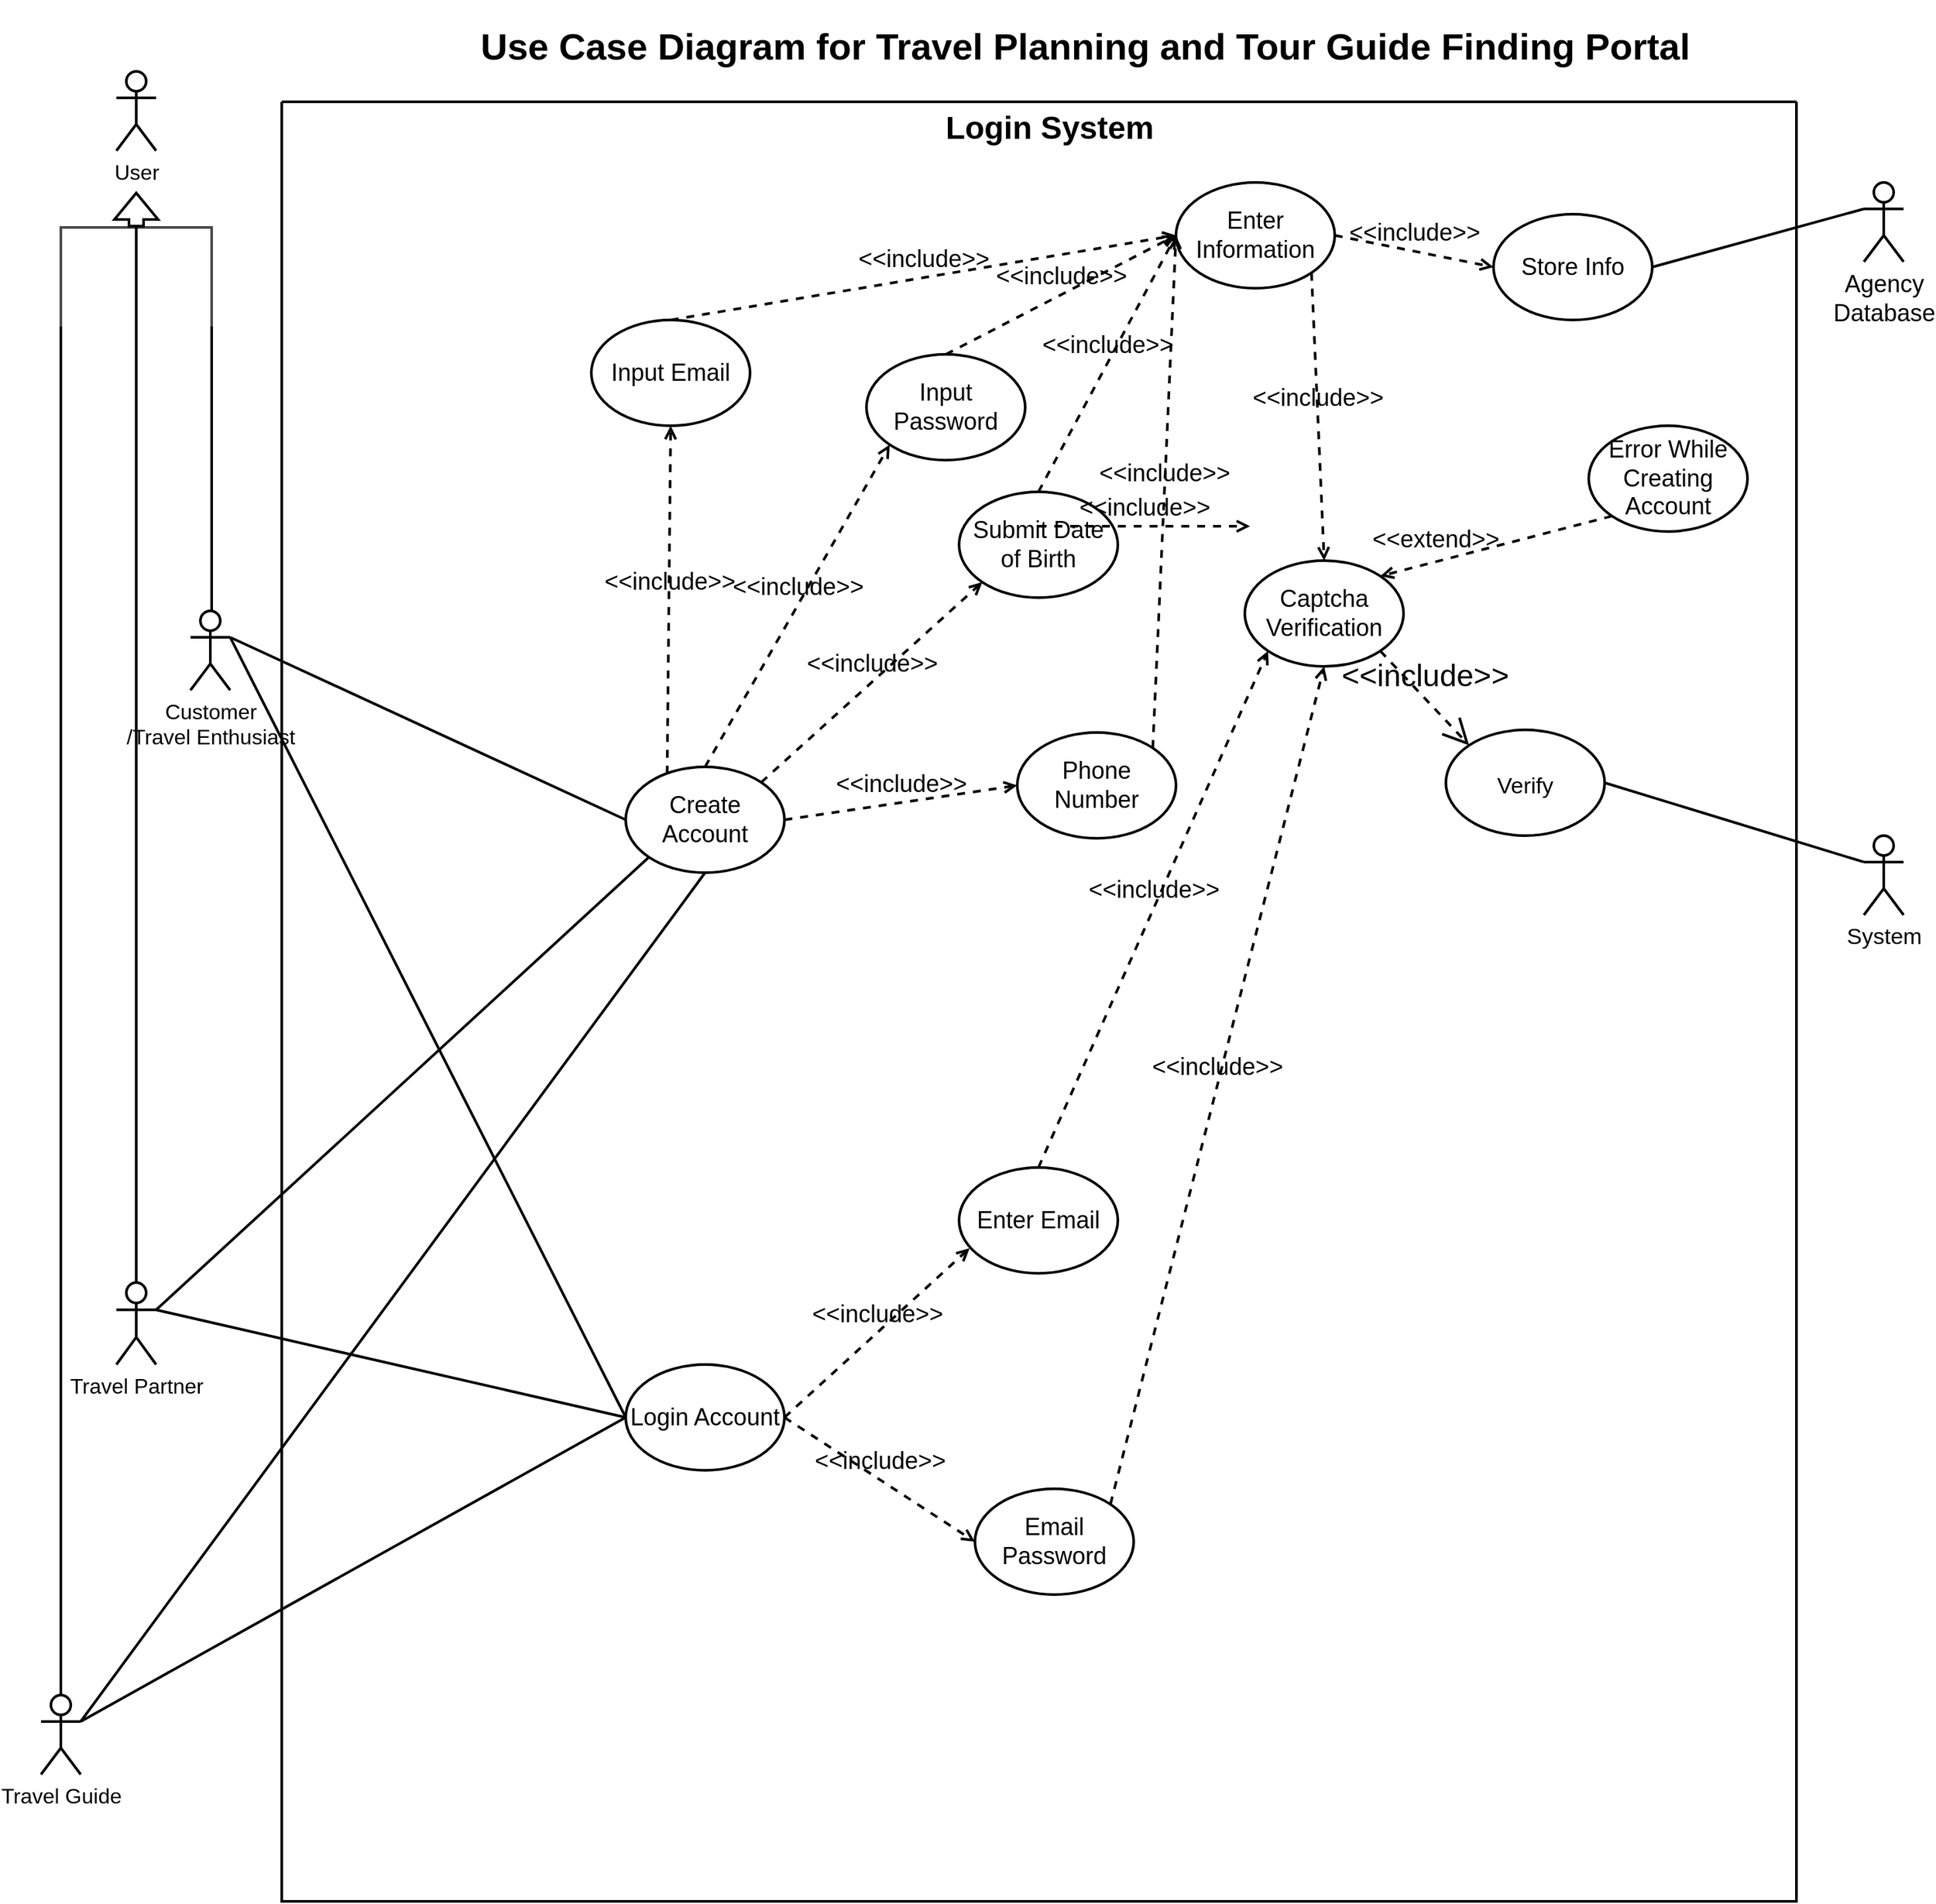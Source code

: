 <mxfile version="17.1.3" type="device"><diagram id="D6NRuJSOHz_yai-I6xqt" name="Page-1"><mxGraphModel dx="4095" dy="1368" grid="0" gridSize="26" guides="1" tooltips="1" connect="1" arrows="1" fold="1" page="1" pageScale="1" pageWidth="1500" pageHeight="1500" background="#FFFFFF" math="0" shadow="0"><root><mxCell id="0"/><mxCell id="1" parent="0"/><mxCell id="CTWGeSSu-Z7zZB4Bme3E-9" value="" style="edgeStyle=orthogonalEdgeStyle;rounded=0;orthogonalLoop=1;jettySize=auto;html=1;strokeWidth=2;exitX=0.5;exitY=1;exitDx=0;exitDy=0;endArrow=none;endFill=0;" parent="1" source="4WRXWVeanrStfytGTcXm-76" target="CTWGeSSu-Z7zZB4Bme3E-8" edge="1"><mxGeometry relative="1" as="geometry"><mxPoint x="-1371" y="288" as="sourcePoint"/><Array as="points"><mxPoint x="-1363" y="378"/><mxPoint x="-1363" y="378"/></Array></mxGeometry></mxCell><mxCell id="CTWGeSSu-Z7zZB4Bme3E-13" value="" style="edgeStyle=orthogonalEdgeStyle;rounded=0;orthogonalLoop=1;jettySize=auto;html=1;strokeWidth=2;exitX=1;exitY=0;exitDx=0;exitDy=0;endArrow=none;endFill=0;" parent="1" source="4WRXWVeanrStfytGTcXm-76" target="CTWGeSSu-Z7zZB4Bme3E-12" edge="1"><mxGeometry relative="1" as="geometry"><Array as="points"><mxPoint x="-1420" y="263"/></Array><mxPoint x="-1389" y="318" as="sourcePoint"/></mxGeometry></mxCell><mxCell id="CTWGeSSu-Z7zZB4Bme3E-15" value="" style="edgeStyle=orthogonalEdgeStyle;rounded=0;orthogonalLoop=1;jettySize=auto;html=1;strokeWidth=2;startArrow=none;endArrow=none;endFill=0;" parent="1" source="4WRXWVeanrStfytGTcXm-76" target="CTWGeSSu-Z7zZB4Bme3E-14" edge="1"><mxGeometry relative="1" as="geometry"><Array as="points"><mxPoint x="-1306" y="298"/><mxPoint x="-1306" y="298"/></Array></mxGeometry></mxCell><mxCell id="CTWGeSSu-Z7zZB4Bme3E-7" value="&lt;font style=&quot;font-size: 16px&quot;&gt;User&lt;/font&gt;" style="shape=umlActor;verticalLabelPosition=bottom;verticalAlign=top;html=1;outlineConnect=0;strokeWidth=2;" parent="1" vertex="1"><mxGeometry x="-1378" y="70" width="30" height="60" as="geometry"/></mxCell><mxCell id="CTWGeSSu-Z7zZB4Bme3E-8" value="&lt;font style=&quot;font-size: 16px&quot;&gt;Travel Partner&lt;/font&gt;" style="shape=umlActor;verticalLabelPosition=bottom;verticalAlign=top;html=1;outlineConnect=0;strokeWidth=2;" parent="1" vertex="1"><mxGeometry x="-1378" y="986" width="30" height="62" as="geometry"/></mxCell><mxCell id="CTWGeSSu-Z7zZB4Bme3E-12" value="&lt;font style=&quot;font-size: 16px&quot;&gt;Travel Guide&lt;/font&gt;" style="shape=umlActor;verticalLabelPosition=bottom;verticalAlign=top;html=1;outlineConnect=0;strokeWidth=2;" parent="1" vertex="1"><mxGeometry x="-1435" y="1298" width="30" height="60" as="geometry"/></mxCell><mxCell id="CTWGeSSu-Z7zZB4Bme3E-14" value="&lt;font style=&quot;font-size: 16px&quot;&gt;Customer&lt;br&gt;/Travel Enthusiast&lt;/font&gt;" style="shape=umlActor;verticalLabelPosition=bottom;verticalAlign=top;html=1;outlineConnect=0;strokeWidth=2;" parent="1" vertex="1"><mxGeometry x="-1322" y="478" width="30" height="60" as="geometry"/></mxCell><mxCell id="CTWGeSSu-Z7zZB4Bme3E-31" value="" style="swimlane;startSize=0;gradientColor=#ffffff;strokeWidth=2;" parent="1" vertex="1"><mxGeometry x="-1253" y="93" width="1145" height="1361" as="geometry"/></mxCell><mxCell id="4WRXWVeanrStfytGTcXm-2" value="&lt;font style=&quot;font-size: 18px&quot;&gt;Login Account&lt;br&gt;&lt;/font&gt;" style="ellipse;whiteSpace=wrap;html=1;strokeWidth=2;" parent="CTWGeSSu-Z7zZB4Bme3E-31" vertex="1"><mxGeometry x="260" y="955" width="120" height="80" as="geometry"/></mxCell><mxCell id="4WRXWVeanrStfytGTcXm-8" value="Create Account" style="ellipse;whiteSpace=wrap;html=1;fontSize=18;strokeWidth=2;" parent="CTWGeSSu-Z7zZB4Bme3E-31" vertex="1"><mxGeometry x="260" y="503" width="120" height="80" as="geometry"/></mxCell><mxCell id="4WRXWVeanrStfytGTcXm-12" value="Input&amp;nbsp;Email" style="ellipse;whiteSpace=wrap;html=1;fontSize=18;strokeWidth=2;" parent="CTWGeSSu-Z7zZB4Bme3E-31" vertex="1"><mxGeometry x="234" y="165" width="120" height="80" as="geometry"/></mxCell><mxCell id="4WRXWVeanrStfytGTcXm-13" value="Input Password" style="ellipse;whiteSpace=wrap;html=1;fontSize=18;strokeWidth=2;" parent="CTWGeSSu-Z7zZB4Bme3E-31" vertex="1"><mxGeometry x="442" y="191" width="120" height="80" as="geometry"/></mxCell><mxCell id="4WRXWVeanrStfytGTcXm-14" value="Submit Date of Birth" style="ellipse;whiteSpace=wrap;html=1;fontSize=18;strokeWidth=2;" parent="CTWGeSSu-Z7zZB4Bme3E-31" vertex="1"><mxGeometry x="512" y="295" width="120" height="80" as="geometry"/></mxCell><mxCell id="4WRXWVeanrStfytGTcXm-15" value="Phone Number" style="ellipse;whiteSpace=wrap;html=1;fontSize=18;strokeWidth=2;" parent="CTWGeSSu-Z7zZB4Bme3E-31" vertex="1"><mxGeometry x="556" y="477" width="120" height="80" as="geometry"/></mxCell><mxCell id="4WRXWVeanrStfytGTcXm-22" value="&amp;lt;&amp;lt;include&amp;gt;&amp;gt;" style="html=1;verticalAlign=bottom;labelBackgroundColor=none;endArrow=open;endFill=0;dashed=1;rounded=0;fontSize=18;entryX=0.5;entryY=1;entryDx=0;entryDy=0;exitX=0.261;exitY=0.064;exitDx=0;exitDy=0;exitPerimeter=0;strokeWidth=2;" parent="CTWGeSSu-Z7zZB4Bme3E-31" source="4WRXWVeanrStfytGTcXm-8" target="4WRXWVeanrStfytGTcXm-12" edge="1"><mxGeometry width="160" relative="1" as="geometry"><mxPoint x="572" y="425" as="sourcePoint"/><mxPoint x="732" y="425" as="targetPoint"/></mxGeometry></mxCell><mxCell id="4WRXWVeanrStfytGTcXm-23" value="&amp;lt;&amp;lt;include&amp;gt;&amp;gt;" style="html=1;verticalAlign=bottom;labelBackgroundColor=none;endArrow=open;endFill=0;dashed=1;rounded=0;fontSize=18;entryX=0;entryY=1;entryDx=0;entryDy=0;exitX=0.5;exitY=0;exitDx=0;exitDy=0;strokeWidth=2;" parent="CTWGeSSu-Z7zZB4Bme3E-31" source="4WRXWVeanrStfytGTcXm-8" target="4WRXWVeanrStfytGTcXm-13" edge="1"><mxGeometry width="160" relative="1" as="geometry"><mxPoint x="572" y="425" as="sourcePoint"/><mxPoint x="732" y="425" as="targetPoint"/></mxGeometry></mxCell><mxCell id="4WRXWVeanrStfytGTcXm-25" value="&amp;lt;&amp;lt;include&amp;gt;&amp;gt;" style="html=1;verticalAlign=bottom;labelBackgroundColor=none;endArrow=open;endFill=0;dashed=1;rounded=0;fontSize=18;entryX=0;entryY=1;entryDx=0;entryDy=0;exitX=1;exitY=0;exitDx=0;exitDy=0;strokeWidth=2;" parent="CTWGeSSu-Z7zZB4Bme3E-31" source="4WRXWVeanrStfytGTcXm-8" target="4WRXWVeanrStfytGTcXm-14" edge="1"><mxGeometry width="160" relative="1" as="geometry"><mxPoint x="572" y="425" as="sourcePoint"/><mxPoint x="732" y="425" as="targetPoint"/></mxGeometry></mxCell><mxCell id="4WRXWVeanrStfytGTcXm-26" value="Enter Information" style="ellipse;whiteSpace=wrap;html=1;fontSize=18;strokeWidth=2;" parent="CTWGeSSu-Z7zZB4Bme3E-31" vertex="1"><mxGeometry x="676" y="61" width="120" height="80" as="geometry"/></mxCell><mxCell id="4WRXWVeanrStfytGTcXm-27" value="&amp;lt;&amp;lt;include&amp;gt;&amp;gt;" style="html=1;verticalAlign=bottom;labelBackgroundColor=none;endArrow=open;endFill=0;dashed=1;rounded=0;fontSize=18;entryX=0;entryY=0.5;entryDx=0;entryDy=0;exitX=1;exitY=0.5;exitDx=0;exitDy=0;strokeWidth=2;" parent="CTWGeSSu-Z7zZB4Bme3E-31" source="4WRXWVeanrStfytGTcXm-8" target="4WRXWVeanrStfytGTcXm-15" edge="1"><mxGeometry width="160" relative="1" as="geometry"><mxPoint x="388" y="541" as="sourcePoint"/><mxPoint x="555.574" y="389.284" as="targetPoint"/></mxGeometry></mxCell><mxCell id="4WRXWVeanrStfytGTcXm-29" value="Captcha Verification" style="ellipse;whiteSpace=wrap;html=1;fontSize=18;strokeWidth=2;" parent="CTWGeSSu-Z7zZB4Bme3E-31" vertex="1"><mxGeometry x="728" y="347" width="120" height="80" as="geometry"/></mxCell><mxCell id="4WRXWVeanrStfytGTcXm-30" value="&amp;lt;&amp;lt;include&amp;gt;&amp;gt;" style="html=1;verticalAlign=bottom;labelBackgroundColor=none;endArrow=open;endFill=0;dashed=1;rounded=0;fontSize=18;exitX=0.5;exitY=0;exitDx=0;exitDy=0;entryX=0;entryY=0.5;entryDx=0;entryDy=0;strokeWidth=2;" parent="CTWGeSSu-Z7zZB4Bme3E-31" source="4WRXWVeanrStfytGTcXm-12" target="4WRXWVeanrStfytGTcXm-26" edge="1"><mxGeometry width="160" relative="1" as="geometry"><mxPoint x="572" y="321" as="sourcePoint"/><mxPoint x="732" y="321" as="targetPoint"/></mxGeometry></mxCell><mxCell id="4WRXWVeanrStfytGTcXm-31" value="&amp;lt;&amp;lt;include&amp;gt;&amp;gt;" style="html=1;verticalAlign=bottom;labelBackgroundColor=none;endArrow=open;endFill=0;dashed=1;rounded=0;fontSize=18;exitX=0.5;exitY=0;exitDx=0;exitDy=0;entryX=0;entryY=0.5;entryDx=0;entryDy=0;strokeWidth=2;" parent="CTWGeSSu-Z7zZB4Bme3E-31" source="4WRXWVeanrStfytGTcXm-13" target="4WRXWVeanrStfytGTcXm-26" edge="1"><mxGeometry width="160" relative="1" as="geometry"><mxPoint x="320" y="191" as="sourcePoint"/><mxPoint x="702" y="127" as="targetPoint"/></mxGeometry></mxCell><mxCell id="4WRXWVeanrStfytGTcXm-32" value="&amp;lt;&amp;lt;include&amp;gt;&amp;gt;" style="html=1;verticalAlign=bottom;labelBackgroundColor=none;endArrow=open;endFill=0;dashed=1;rounded=0;fontSize=18;exitX=0.5;exitY=0;exitDx=0;exitDy=0;entryX=0;entryY=0.5;entryDx=0;entryDy=0;strokeWidth=2;" parent="CTWGeSSu-Z7zZB4Bme3E-31" source="4WRXWVeanrStfytGTcXm-14" target="4WRXWVeanrStfytGTcXm-26" edge="1"><mxGeometry width="160" relative="1" as="geometry"><mxPoint x="528" y="217" as="sourcePoint"/><mxPoint x="702" y="127" as="targetPoint"/></mxGeometry></mxCell><mxCell id="4WRXWVeanrStfytGTcXm-49" value="&amp;lt;&amp;lt;include&amp;gt;&amp;gt;" style="html=1;verticalAlign=bottom;labelBackgroundColor=none;endArrow=open;endFill=0;dashed=1;rounded=0;fontSize=18;exitX=1;exitY=0;exitDx=0;exitDy=0;entryX=0;entryY=0.5;entryDx=0;entryDy=0;strokeWidth=2;" parent="CTWGeSSu-Z7zZB4Bme3E-31" source="4WRXWVeanrStfytGTcXm-15" target="4WRXWVeanrStfytGTcXm-26" edge="1"><mxGeometry width="160" relative="1" as="geometry"><mxPoint x="598" y="321" as="sourcePoint"/><mxPoint x="702" y="127" as="targetPoint"/></mxGeometry></mxCell><mxCell id="4WRXWVeanrStfytGTcXm-51" value="&amp;lt;&amp;lt;include&amp;gt;&amp;gt;" style="html=1;verticalAlign=bottom;labelBackgroundColor=none;endArrow=open;endFill=0;dashed=1;rounded=0;fontSize=18;exitX=1;exitY=1;exitDx=0;exitDy=0;entryX=0.5;entryY=0;entryDx=0;entryDy=0;strokeWidth=2;" parent="CTWGeSSu-Z7zZB4Bme3E-31" source="4WRXWVeanrStfytGTcXm-26" target="4WRXWVeanrStfytGTcXm-29" edge="1"><mxGeometry width="160" relative="1" as="geometry"><mxPoint x="572" y="373" as="sourcePoint"/><mxPoint x="732" y="373" as="targetPoint"/></mxGeometry></mxCell><mxCell id="4WRXWVeanrStfytGTcXm-52" value="Error While Creating Account" style="ellipse;whiteSpace=wrap;html=1;fontSize=18;strokeWidth=2;" parent="CTWGeSSu-Z7zZB4Bme3E-31" vertex="1"><mxGeometry x="988" y="245" width="120" height="80" as="geometry"/></mxCell><mxCell id="4WRXWVeanrStfytGTcXm-55" value="&amp;lt;&amp;lt;extend&amp;gt;&amp;gt;" style="html=1;verticalAlign=bottom;labelBackgroundColor=none;endArrow=open;endFill=0;dashed=1;rounded=0;fontSize=18;exitX=0;exitY=1;exitDx=0;exitDy=0;entryX=1;entryY=0;entryDx=0;entryDy=0;strokeWidth=2;" parent="CTWGeSSu-Z7zZB4Bme3E-31" source="4WRXWVeanrStfytGTcXm-52" target="4WRXWVeanrStfytGTcXm-29" edge="1"><mxGeometry x="0.513" y="-3" width="160" relative="1" as="geometry"><mxPoint x="572" y="347" as="sourcePoint"/><mxPoint x="732" y="347" as="targetPoint"/><mxPoint as="offset"/></mxGeometry></mxCell><mxCell id="4WRXWVeanrStfytGTcXm-62" value="Store Info" style="ellipse;whiteSpace=wrap;html=1;fontSize=18;strokeWidth=2;" parent="CTWGeSSu-Z7zZB4Bme3E-31" vertex="1"><mxGeometry x="916" y="85" width="120" height="80" as="geometry"/></mxCell><mxCell id="4WRXWVeanrStfytGTcXm-64" value="&amp;lt;&amp;lt;include&amp;gt;&amp;gt;" style="html=1;verticalAlign=bottom;labelBackgroundColor=none;endArrow=open;endFill=0;dashed=1;rounded=0;fontSize=18;entryX=0;entryY=0.5;entryDx=0;entryDy=0;exitX=1;exitY=0.5;exitDx=0;exitDy=0;strokeWidth=2;" parent="CTWGeSSu-Z7zZB4Bme3E-31" source="4WRXWVeanrStfytGTcXm-26" target="4WRXWVeanrStfytGTcXm-62" edge="1"><mxGeometry width="160" relative="1" as="geometry"><mxPoint x="572" y="399" as="sourcePoint"/><mxPoint x="732" y="399" as="targetPoint"/></mxGeometry></mxCell><mxCell id="4WRXWVeanrStfytGTcXm-65" value="Enter Email" style="ellipse;whiteSpace=wrap;html=1;fontSize=18;strokeWidth=2;" parent="CTWGeSSu-Z7zZB4Bme3E-31" vertex="1"><mxGeometry x="512" y="806" width="120" height="80" as="geometry"/></mxCell><mxCell id="4WRXWVeanrStfytGTcXm-66" value="Email Password" style="ellipse;whiteSpace=wrap;html=1;fontSize=18;strokeWidth=2;" parent="CTWGeSSu-Z7zZB4Bme3E-31" vertex="1"><mxGeometry x="524" y="1049" width="120" height="80" as="geometry"/></mxCell><mxCell id="4WRXWVeanrStfytGTcXm-67" value="&amp;lt;&amp;lt;include&amp;gt;&amp;gt;" style="html=1;verticalAlign=bottom;labelBackgroundColor=none;endArrow=open;endFill=0;dashed=1;rounded=0;fontSize=18;exitX=1;exitY=0.5;exitDx=0;exitDy=0;strokeWidth=2;" parent="CTWGeSSu-Z7zZB4Bme3E-31" source="4WRXWVeanrStfytGTcXm-2" edge="1"><mxGeometry width="160" relative="1" as="geometry"><mxPoint x="572" y="1101" as="sourcePoint"/><mxPoint x="520" y="867" as="targetPoint"/></mxGeometry></mxCell><mxCell id="4WRXWVeanrStfytGTcXm-68" value="&amp;lt;&amp;lt;include&amp;gt;&amp;gt;" style="html=1;verticalAlign=bottom;labelBackgroundColor=none;endArrow=open;endFill=0;dashed=1;rounded=0;fontSize=18;exitX=1;exitY=0.5;exitDx=0;exitDy=0;entryX=0;entryY=0.5;entryDx=0;entryDy=0;strokeWidth=2;" parent="CTWGeSSu-Z7zZB4Bme3E-31" source="4WRXWVeanrStfytGTcXm-2" target="4WRXWVeanrStfytGTcXm-66" edge="1"><mxGeometry width="160" relative="1" as="geometry"><mxPoint x="406.0" y="1021" as="sourcePoint"/><mxPoint x="542.8" y="900.64" as="targetPoint"/></mxGeometry></mxCell><mxCell id="4WRXWVeanrStfytGTcXm-70" value="&amp;lt;&amp;lt;include&amp;gt;&amp;gt;" style="html=1;verticalAlign=bottom;labelBackgroundColor=none;endArrow=open;endFill=0;dashed=1;rounded=0;fontSize=18;exitX=0.5;exitY=0;exitDx=0;exitDy=0;entryX=0;entryY=1;entryDx=0;entryDy=0;strokeWidth=2;" parent="CTWGeSSu-Z7zZB4Bme3E-31" source="4WRXWVeanrStfytGTcXm-65" target="4WRXWVeanrStfytGTcXm-29" edge="1"><mxGeometry width="160" relative="1" as="geometry"><mxPoint x="572" y="633" as="sourcePoint"/><mxPoint x="732" y="633" as="targetPoint"/></mxGeometry></mxCell><mxCell id="4WRXWVeanrStfytGTcXm-72" value="&amp;lt;&amp;lt;include&amp;gt;&amp;gt;" style="html=1;verticalAlign=bottom;labelBackgroundColor=none;endArrow=open;endFill=0;dashed=1;rounded=0;fontSize=18;exitX=1;exitY=0;exitDx=0;exitDy=0;entryX=0.5;entryY=1;entryDx=0;entryDy=0;strokeWidth=2;" parent="CTWGeSSu-Z7zZB4Bme3E-31" source="4WRXWVeanrStfytGTcXm-66" target="4WRXWVeanrStfytGTcXm-29" edge="1"><mxGeometry width="160" relative="1" as="geometry"><mxPoint x="572" y="633" as="sourcePoint"/><mxPoint x="732" y="633" as="targetPoint"/></mxGeometry></mxCell><mxCell id="4WRXWVeanrStfytGTcXm-74" value="Login System" style="text;strokeColor=none;fillColor=none;html=1;fontSize=24;fontStyle=1;verticalAlign=middle;align=center;strokeWidth=2;" parent="CTWGeSSu-Z7zZB4Bme3E-31" vertex="1"><mxGeometry x="14" width="1131" height="40" as="geometry"/></mxCell><mxCell id="2swEkTvN4fjJkoj41p4f-2" value="&lt;font style=&quot;font-size: 17px&quot;&gt;Verify&lt;/font&gt;" style="ellipse;whiteSpace=wrap;html=1;fontSize=23;strokeWidth=2;gradientColor=#ffffff;" vertex="1" parent="CTWGeSSu-Z7zZB4Bme3E-31"><mxGeometry x="880" y="475" width="120" height="80" as="geometry"/></mxCell><mxCell id="2swEkTvN4fjJkoj41p4f-3" value="&amp;lt;&amp;lt;include&amp;gt;&amp;gt;" style="html=1;verticalAlign=bottom;labelBackgroundColor=none;endArrow=open;endFill=0;dashed=1;rounded=1;fontSize=23;endSize=16;targetPerimeterSpacing=0;strokeColor=default;strokeWidth=2;fillColor=default;gradientColor=#ffffff;jumpSize=10;entryX=0;entryY=0;entryDx=0;entryDy=0;exitX=1;exitY=1;exitDx=0;exitDy=0;" edge="1" parent="CTWGeSSu-Z7zZB4Bme3E-31" source="4WRXWVeanrStfytGTcXm-29" target="2swEkTvN4fjJkoj41p4f-2"><mxGeometry width="160" relative="1" as="geometry"><mxPoint x="289" y="553" as="sourcePoint"/><mxPoint x="449" y="553" as="targetPoint"/></mxGeometry></mxCell><mxCell id="CTWGeSSu-Z7zZB4Bme3E-166" value="System&lt;br&gt;" style="shape=umlActor;verticalLabelPosition=bottom;verticalAlign=top;html=1;outlineConnect=0;fontSize=17;strokeWidth=2;gradientColor=#ffffff;" parent="1" vertex="1"><mxGeometry x="-57" y="648" width="30" height="60" as="geometry"/></mxCell><mxCell id="CTWGeSSu-Z7zZB4Bme3E-190" value="&lt;font size=&quot;1&quot;&gt;&lt;b style=&quot;font-size: 28px&quot;&gt;Use Case Diagram for Travel Planning and Tour Guide Finding Portal&lt;/b&gt;&lt;/font&gt;" style="text;html=1;strokeColor=none;fillColor=none;align=center;verticalAlign=middle;whiteSpace=wrap;rounded=0;fontSize=17;strokeWidth=2;" parent="1" vertex="1"><mxGeometry x="-1159" y="16" width="1027" height="70" as="geometry"/></mxCell><mxCell id="4WRXWVeanrStfytGTcXm-5" value="" style="endArrow=none;html=1;rounded=0;fontSize=18;exitX=1;exitY=0.333;exitDx=0;exitDy=0;exitPerimeter=0;entryX=0;entryY=0.5;entryDx=0;entryDy=0;strokeWidth=2;" parent="1" source="CTWGeSSu-Z7zZB4Bme3E-14" target="4WRXWVeanrStfytGTcXm-2" edge="1"><mxGeometry width="50" height="50" relative="1" as="geometry"><mxPoint x="-785" y="828" as="sourcePoint"/><mxPoint x="-735" y="778" as="targetPoint"/></mxGeometry></mxCell><mxCell id="4WRXWVeanrStfytGTcXm-6" value="" style="endArrow=none;html=1;rounded=0;fontSize=18;exitX=1;exitY=0.333;exitDx=0;exitDy=0;exitPerimeter=0;entryX=0;entryY=0.5;entryDx=0;entryDy=0;strokeWidth=2;" parent="1" source="CTWGeSSu-Z7zZB4Bme3E-8" target="4WRXWVeanrStfytGTcXm-2" edge="1"><mxGeometry width="50" height="50" relative="1" as="geometry"><mxPoint x="-785" y="828" as="sourcePoint"/><mxPoint x="-735" y="778" as="targetPoint"/></mxGeometry></mxCell><mxCell id="4WRXWVeanrStfytGTcXm-7" value="" style="endArrow=none;html=1;rounded=0;fontSize=18;exitX=1;exitY=0.333;exitDx=0;exitDy=0;exitPerimeter=0;entryX=0;entryY=0.5;entryDx=0;entryDy=0;strokeWidth=2;" parent="1" source="CTWGeSSu-Z7zZB4Bme3E-12" target="4WRXWVeanrStfytGTcXm-2" edge="1"><mxGeometry width="50" height="50" relative="1" as="geometry"><mxPoint x="-785" y="1244" as="sourcePoint"/><mxPoint x="-735" y="1194" as="targetPoint"/></mxGeometry></mxCell><mxCell id="4WRXWVeanrStfytGTcXm-9" value="" style="endArrow=none;html=1;rounded=0;fontSize=18;exitX=1;exitY=0.333;exitDx=0;exitDy=0;exitPerimeter=0;entryX=0;entryY=0.5;entryDx=0;entryDy=0;strokeWidth=2;" parent="1" source="CTWGeSSu-Z7zZB4Bme3E-14" target="4WRXWVeanrStfytGTcXm-8" edge="1"><mxGeometry width="50" height="50" relative="1" as="geometry"><mxPoint x="-733" y="906" as="sourcePoint"/><mxPoint x="-683" y="856" as="targetPoint"/></mxGeometry></mxCell><mxCell id="4WRXWVeanrStfytGTcXm-10" value="" style="endArrow=none;html=1;rounded=0;fontSize=18;exitX=1;exitY=0.333;exitDx=0;exitDy=0;exitPerimeter=0;entryX=0;entryY=1;entryDx=0;entryDy=0;strokeWidth=2;" parent="1" source="CTWGeSSu-Z7zZB4Bme3E-8" target="4WRXWVeanrStfytGTcXm-8" edge="1"><mxGeometry width="50" height="50" relative="1" as="geometry"><mxPoint x="-733" y="984" as="sourcePoint"/><mxPoint x="-683" y="934" as="targetPoint"/></mxGeometry></mxCell><mxCell id="4WRXWVeanrStfytGTcXm-11" value="" style="endArrow=none;html=1;rounded=0;fontSize=18;exitX=1;exitY=0.333;exitDx=0;exitDy=0;exitPerimeter=0;entryX=0.5;entryY=1;entryDx=0;entryDy=0;strokeWidth=2;" parent="1" source="CTWGeSSu-Z7zZB4Bme3E-12" target="4WRXWVeanrStfytGTcXm-8" edge="1"><mxGeometry width="50" height="50" relative="1" as="geometry"><mxPoint x="-733" y="1088" as="sourcePoint"/><mxPoint x="-683" y="1038" as="targetPoint"/></mxGeometry></mxCell><mxCell id="4WRXWVeanrStfytGTcXm-54" value="&amp;lt;&amp;lt;include&amp;gt;&amp;gt;" style="html=1;verticalAlign=bottom;labelBackgroundColor=none;endArrow=open;endFill=0;dashed=1;rounded=0;fontSize=18;strokeWidth=2;" parent="1" edge="1"><mxGeometry width="160" relative="1" as="geometry"><mxPoint x="-681" y="414" as="sourcePoint"/><mxPoint x="-521" y="414" as="targetPoint"/></mxGeometry></mxCell><mxCell id="4WRXWVeanrStfytGTcXm-57" value="Agency &lt;br&gt;Database" style="shape=umlActor;verticalLabelPosition=bottom;verticalAlign=top;html=1;outlineConnect=0;fontSize=18;strokeWidth=2;" parent="1" vertex="1"><mxGeometry x="-57" y="154" width="30" height="60" as="geometry"/></mxCell><mxCell id="4WRXWVeanrStfytGTcXm-63" value="" style="endArrow=none;html=1;rounded=0;fontSize=18;entryX=0;entryY=0.333;entryDx=0;entryDy=0;entryPerimeter=0;exitX=1;exitY=0.5;exitDx=0;exitDy=0;strokeWidth=2;" parent="1" source="4WRXWVeanrStfytGTcXm-62" target="4WRXWVeanrStfytGTcXm-57" edge="1"><mxGeometry width="50" height="50" relative="1" as="geometry"><mxPoint x="-629" y="516" as="sourcePoint"/><mxPoint x="-579" y="466" as="targetPoint"/></mxGeometry></mxCell><mxCell id="4WRXWVeanrStfytGTcXm-76" value="" style="shape=partialRectangle;html=1;bottom=1;right=1;left=1;top=0;fillColor=none;routingCenterX=-0.5;fontSize=25;strokeColor=default;strokeWidth=2;fontColor=default;whiteSpace=wrap;opacity=70;direction=west;" parent="1" vertex="1"><mxGeometry x="-1420" y="188" width="114" height="75" as="geometry"/></mxCell><mxCell id="4WRXWVeanrStfytGTcXm-77" value="" style="edgeStyle=orthogonalEdgeStyle;rounded=0;orthogonalLoop=1;jettySize=auto;html=1;strokeWidth=2;endArrow=none;" parent="1" target="4WRXWVeanrStfytGTcXm-76" edge="1"><mxGeometry relative="1" as="geometry"><Array as="points"><mxPoint x="-1368" y="234"/></Array><mxPoint x="-1363" y="187" as="sourcePoint"/><mxPoint x="-1316" y="474" as="targetPoint"/></mxGeometry></mxCell><mxCell id="4WRXWVeanrStfytGTcXm-78" value="" style="shape=flexArrow;endArrow=block;html=1;rounded=0;fontSize=25;fontColor=default;strokeColor=default;strokeWidth=2;exitX=0.5;exitY=1;exitDx=0;exitDy=0;" parent="1" source="4WRXWVeanrStfytGTcXm-76" edge="1"><mxGeometry width="50" height="50" relative="1" as="geometry"><mxPoint x="-1258" y="304" as="sourcePoint"/><mxPoint x="-1363" y="161" as="targetPoint"/></mxGeometry></mxCell><mxCell id="2swEkTvN4fjJkoj41p4f-1" value="" style="endArrow=none;html=1;rounded=1;fontSize=23;endSize=16;targetPerimeterSpacing=0;strokeColor=default;strokeWidth=2;fillColor=default;gradientColor=#ffffff;jumpSize=10;entryX=0;entryY=0.333;entryDx=0;entryDy=0;entryPerimeter=0;exitX=1;exitY=0.5;exitDx=0;exitDy=0;" edge="1" parent="1" source="2swEkTvN4fjJkoj41p4f-2" target="CTWGeSSu-Z7zZB4Bme3E-166"><mxGeometry width="50" height="50" relative="1" as="geometry"><mxPoint x="-909" y="671" as="sourcePoint"/><mxPoint x="-859" y="621" as="targetPoint"/></mxGeometry></mxCell></root></mxGraphModel></diagram></mxfile>